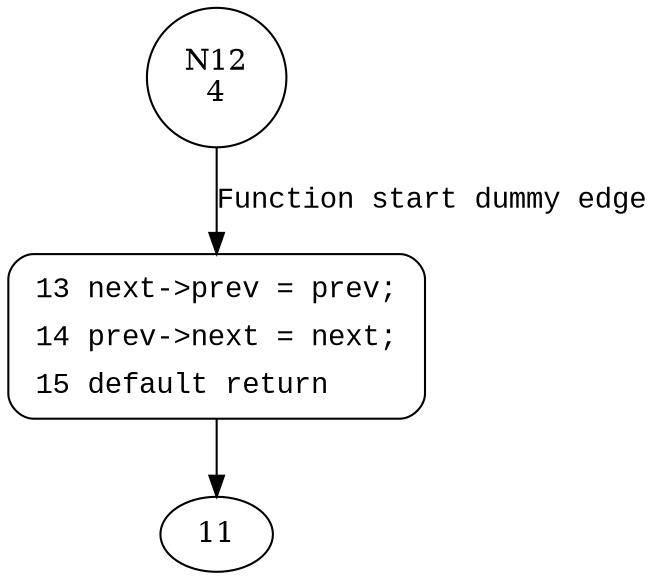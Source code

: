 digraph __list_del {
12 [shape="circle" label="N12\n4"]
13 [shape="circle" label="N13\n3"]
13 [style="filled,bold" penwidth="1" fillcolor="white" fontname="Courier New" shape="Mrecord" label=<<table border="0" cellborder="0" cellpadding="3" bgcolor="white"><tr><td align="right">13</td><td align="left">next-&gt;prev = prev;</td></tr><tr><td align="right">14</td><td align="left">prev-&gt;next = next;</td></tr><tr><td align="right">15</td><td align="left">default return</td></tr></table>>]
13 -> 11[label=""]
12 -> 13 [label="Function start dummy edge" fontname="Courier New"]
}